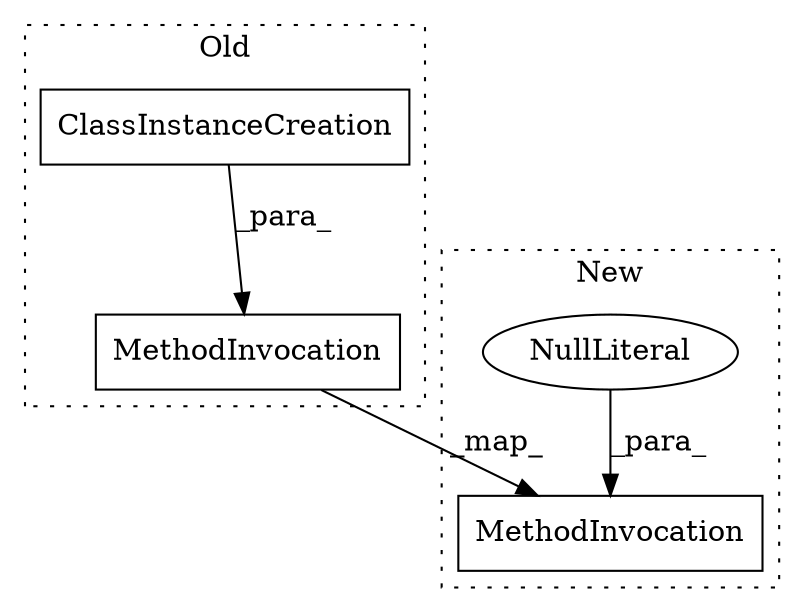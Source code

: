 digraph G {
subgraph cluster0 {
1 [label="ClassInstanceCreation" a="14" s="2786" l="15" shape="box"];
3 [label="MethodInvocation" a="32" s="2763,3155" l="23,1" shape="box"];
label = "Old";
style="dotted";
}
subgraph cluster1 {
2 [label="MethodInvocation" a="32" s="2660,2949" l="23,1" shape="box"];
4 [label="NullLiteral" a="33" s="2683" l="266" shape="ellipse"];
label = "New";
style="dotted";
}
1 -> 3 [label="_para_"];
3 -> 2 [label="_map_"];
4 -> 2 [label="_para_"];
}